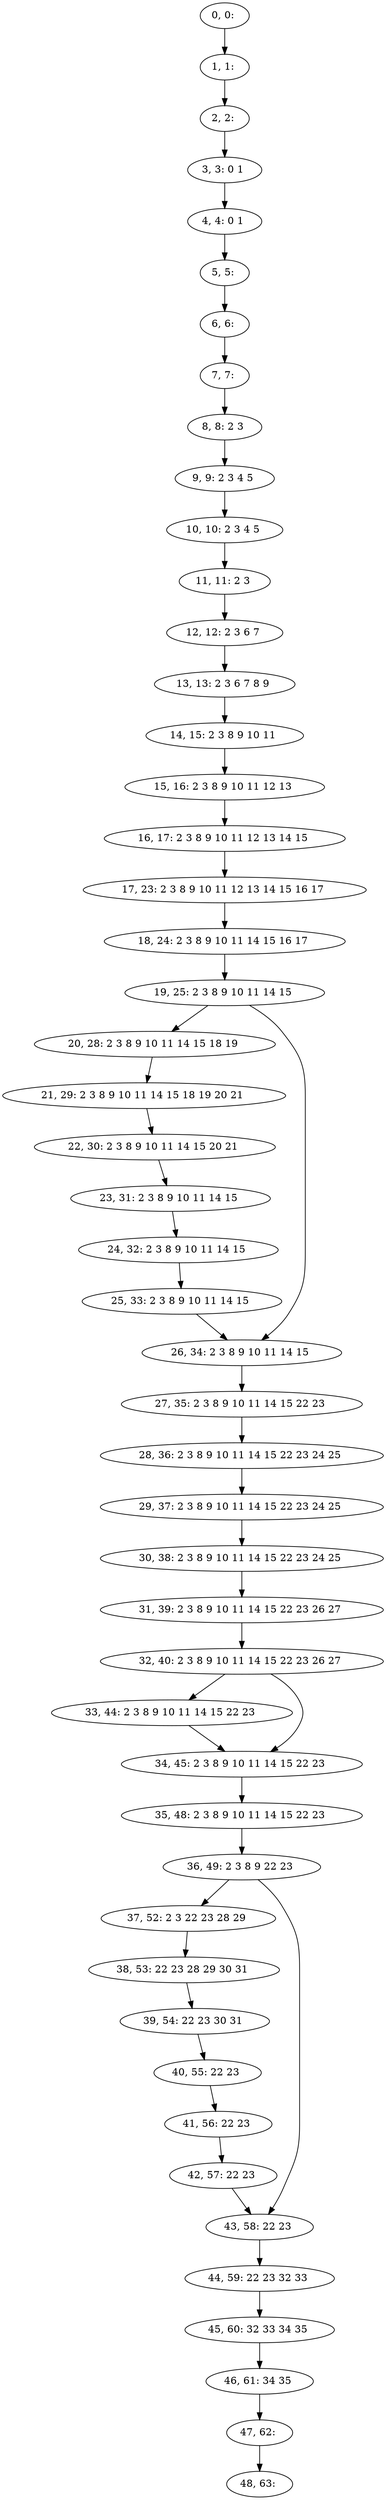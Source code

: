 digraph G {
0[label="0, 0: "];
1[label="1, 1: "];
2[label="2, 2: "];
3[label="3, 3: 0 1 "];
4[label="4, 4: 0 1 "];
5[label="5, 5: "];
6[label="6, 6: "];
7[label="7, 7: "];
8[label="8, 8: 2 3 "];
9[label="9, 9: 2 3 4 5 "];
10[label="10, 10: 2 3 4 5 "];
11[label="11, 11: 2 3 "];
12[label="12, 12: 2 3 6 7 "];
13[label="13, 13: 2 3 6 7 8 9 "];
14[label="14, 15: 2 3 8 9 10 11 "];
15[label="15, 16: 2 3 8 9 10 11 12 13 "];
16[label="16, 17: 2 3 8 9 10 11 12 13 14 15 "];
17[label="17, 23: 2 3 8 9 10 11 12 13 14 15 16 17 "];
18[label="18, 24: 2 3 8 9 10 11 14 15 16 17 "];
19[label="19, 25: 2 3 8 9 10 11 14 15 "];
20[label="20, 28: 2 3 8 9 10 11 14 15 18 19 "];
21[label="21, 29: 2 3 8 9 10 11 14 15 18 19 20 21 "];
22[label="22, 30: 2 3 8 9 10 11 14 15 20 21 "];
23[label="23, 31: 2 3 8 9 10 11 14 15 "];
24[label="24, 32: 2 3 8 9 10 11 14 15 "];
25[label="25, 33: 2 3 8 9 10 11 14 15 "];
26[label="26, 34: 2 3 8 9 10 11 14 15 "];
27[label="27, 35: 2 3 8 9 10 11 14 15 22 23 "];
28[label="28, 36: 2 3 8 9 10 11 14 15 22 23 24 25 "];
29[label="29, 37: 2 3 8 9 10 11 14 15 22 23 24 25 "];
30[label="30, 38: 2 3 8 9 10 11 14 15 22 23 24 25 "];
31[label="31, 39: 2 3 8 9 10 11 14 15 22 23 26 27 "];
32[label="32, 40: 2 3 8 9 10 11 14 15 22 23 26 27 "];
33[label="33, 44: 2 3 8 9 10 11 14 15 22 23 "];
34[label="34, 45: 2 3 8 9 10 11 14 15 22 23 "];
35[label="35, 48: 2 3 8 9 10 11 14 15 22 23 "];
36[label="36, 49: 2 3 8 9 22 23 "];
37[label="37, 52: 2 3 22 23 28 29 "];
38[label="38, 53: 22 23 28 29 30 31 "];
39[label="39, 54: 22 23 30 31 "];
40[label="40, 55: 22 23 "];
41[label="41, 56: 22 23 "];
42[label="42, 57: 22 23 "];
43[label="43, 58: 22 23 "];
44[label="44, 59: 22 23 32 33 "];
45[label="45, 60: 32 33 34 35 "];
46[label="46, 61: 34 35 "];
47[label="47, 62: "];
48[label="48, 63: "];
0->1 ;
1->2 ;
2->3 ;
3->4 ;
4->5 ;
5->6 ;
6->7 ;
7->8 ;
8->9 ;
9->10 ;
10->11 ;
11->12 ;
12->13 ;
13->14 ;
14->15 ;
15->16 ;
16->17 ;
17->18 ;
18->19 ;
19->20 ;
19->26 ;
20->21 ;
21->22 ;
22->23 ;
23->24 ;
24->25 ;
25->26 ;
26->27 ;
27->28 ;
28->29 ;
29->30 ;
30->31 ;
31->32 ;
32->33 ;
32->34 ;
33->34 ;
34->35 ;
35->36 ;
36->37 ;
36->43 ;
37->38 ;
38->39 ;
39->40 ;
40->41 ;
41->42 ;
42->43 ;
43->44 ;
44->45 ;
45->46 ;
46->47 ;
47->48 ;
}
